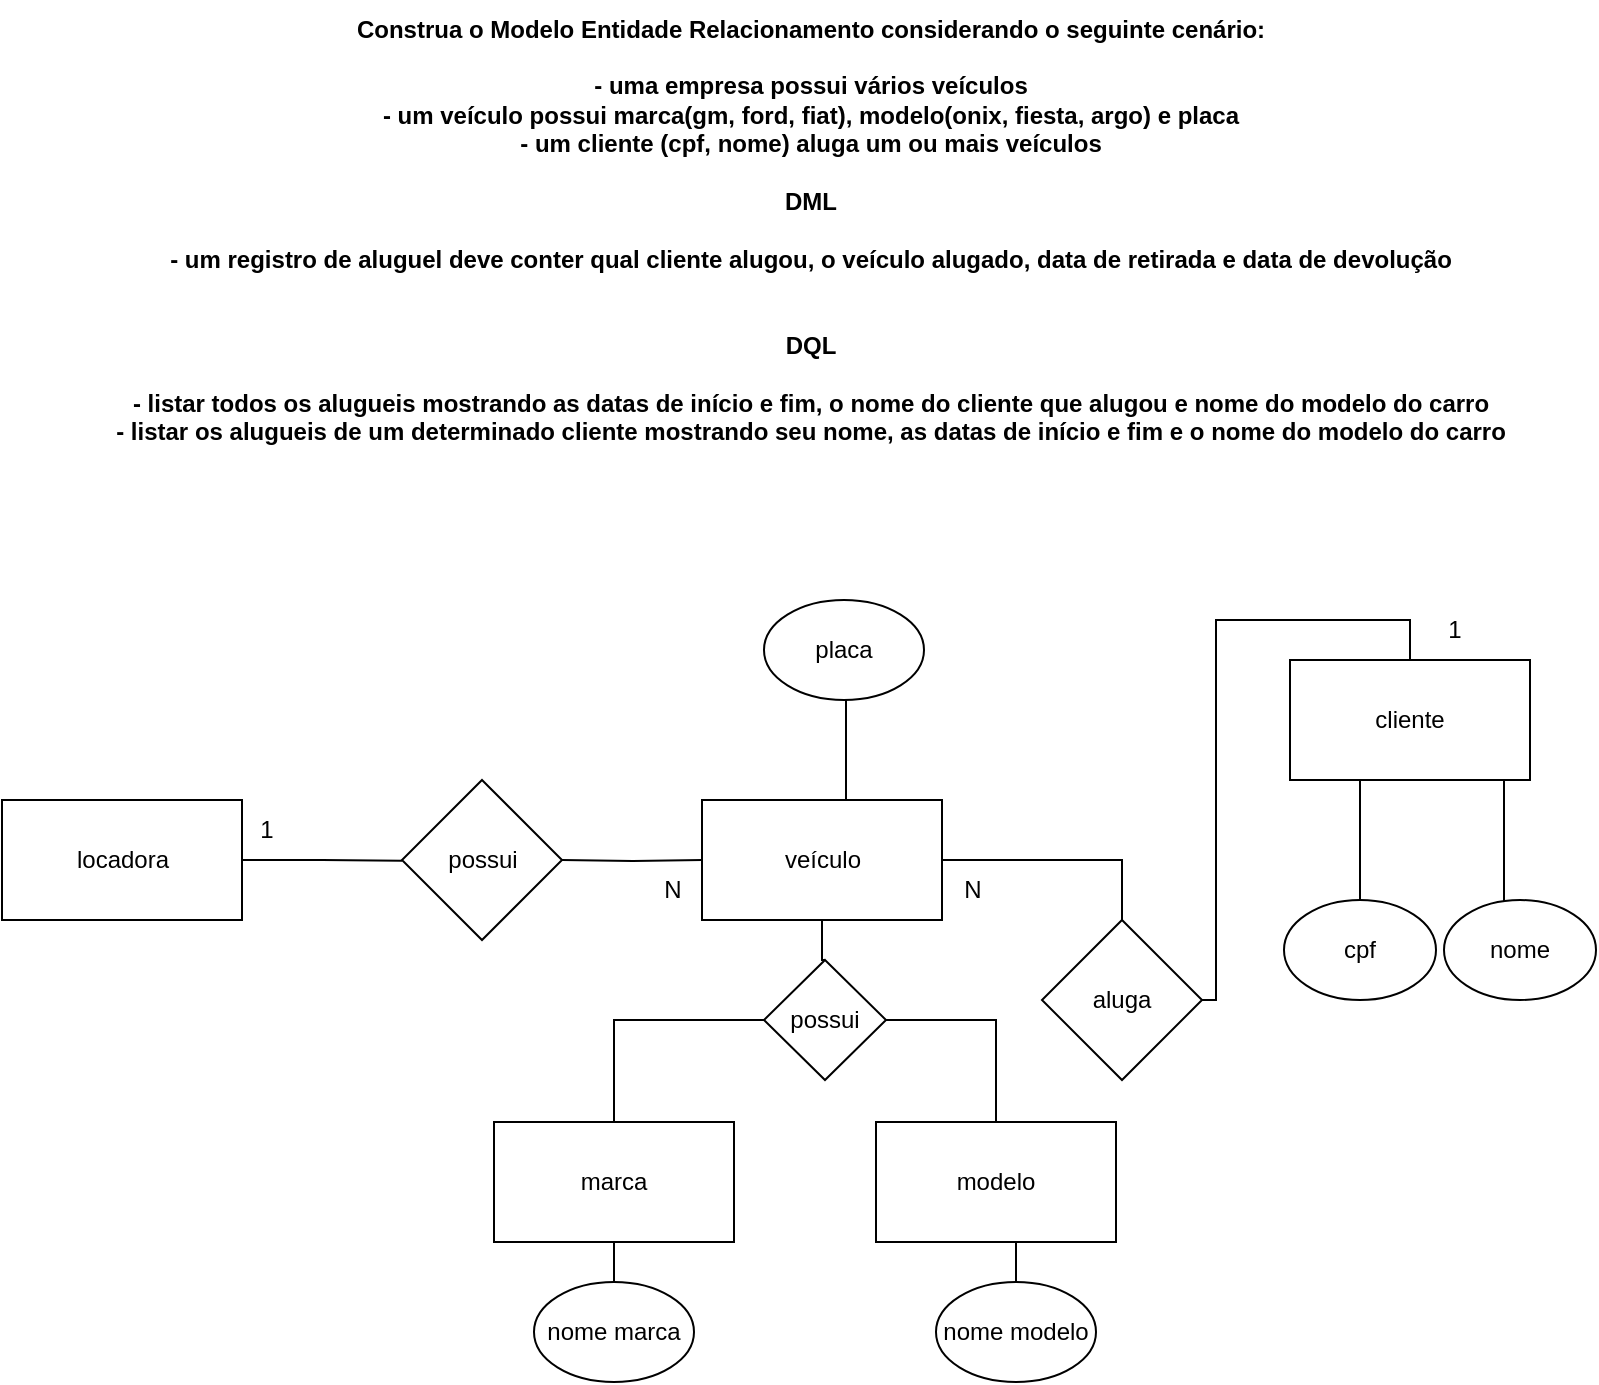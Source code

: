 <mxfile version="21.6.5" type="device">
  <diagram name="Página-1" id="32gP1rwj8Ow81AT_pFUl">
    <mxGraphModel dx="903" dy="864" grid="1" gridSize="10" guides="1" tooltips="1" connect="1" arrows="1" fold="1" page="1" pageScale="1" pageWidth="827" pageHeight="1169" math="0" shadow="0">
      <root>
        <mxCell id="0" />
        <mxCell id="1" parent="0" />
        <mxCell id="RTwn7rUxL_76YXAE0_zD-1" value="&lt;div&gt;&lt;b&gt;Construa o Modelo Entidade Relacionamento considerando o seguinte cenário:&lt;/b&gt;&lt;/div&gt;&lt;div&gt;&lt;b&gt;&lt;br&gt;&lt;/b&gt;&lt;/div&gt;&lt;div&gt;&lt;b&gt;- uma empresa possui vários veículos&lt;/b&gt;&lt;/div&gt;&lt;div&gt;&lt;b&gt;- um veículo possui marca(gm, ford, fiat), modelo(onix, fiesta, argo) e placa&lt;/b&gt;&lt;/div&gt;&lt;div&gt;&lt;b&gt;- um cliente (cpf, nome) aluga um ou mais veículos&lt;/b&gt;&lt;/div&gt;&lt;div&gt;&lt;b&gt;&lt;br&gt;&lt;/b&gt;&lt;/div&gt;&lt;div&gt;&lt;b&gt;DML&lt;/b&gt;&lt;/div&gt;&lt;div&gt;&lt;b&gt;&lt;br&gt;&lt;/b&gt;&lt;/div&gt;&lt;div&gt;&lt;b&gt;- um registro de aluguel deve conter qual cliente alugou, o veículo alugado, data de retirada e data de devolução&lt;/b&gt;&lt;/div&gt;&lt;div&gt;&lt;b&gt;&lt;br&gt;&lt;/b&gt;&lt;/div&gt;&lt;div&gt;&lt;b&gt;&lt;br&gt;&lt;/b&gt;&lt;/div&gt;&lt;div&gt;&lt;b&gt;DQL&lt;/b&gt;&lt;/div&gt;&lt;div&gt;&lt;b&gt;&lt;br&gt;&lt;/b&gt;&lt;/div&gt;&lt;div&gt;&lt;b&gt;- listar todos os alugueis mostrando as datas de início e fim, o nome do cliente que alugou e nome do modelo do carro&lt;/b&gt;&lt;/div&gt;&lt;div&gt;&lt;b&gt;- listar os alugueis de um determinado cliente mostrando seu nome, as datas de início e fim e o nome do modelo do carro&lt;/b&gt;&lt;/div&gt;" style="text;html=1;align=center;verticalAlign=middle;resizable=0;points=[];autosize=1;strokeColor=none;fillColor=none;" parent="1" vertex="1">
          <mxGeometry x="53" y="400" width="720" height="230" as="geometry" />
        </mxCell>
        <mxCell id="RTwn7rUxL_76YXAE0_zD-7" value="" style="group" parent="1" vertex="1" connectable="0">
          <mxGeometry x="9" y="800" width="120" height="60" as="geometry" />
        </mxCell>
        <mxCell id="RTwn7rUxL_76YXAE0_zD-19" style="edgeStyle=orthogonalEdgeStyle;rounded=0;orthogonalLoop=1;jettySize=auto;html=1;exitX=1;exitY=0.5;exitDx=0;exitDy=0;endArrow=none;endFill=0;" parent="RTwn7rUxL_76YXAE0_zD-7" source="RTwn7rUxL_76YXAE0_zD-2" edge="1">
          <mxGeometry relative="1" as="geometry">
            <mxPoint x="200" y="30.353" as="targetPoint" />
          </mxGeometry>
        </mxCell>
        <mxCell id="RTwn7rUxL_76YXAE0_zD-2" value="" style="rounded=0;whiteSpace=wrap;html=1;" parent="RTwn7rUxL_76YXAE0_zD-7" vertex="1">
          <mxGeometry width="120" height="60" as="geometry" />
        </mxCell>
        <mxCell id="RTwn7rUxL_76YXAE0_zD-3" value="locadora" style="text;html=1;align=center;verticalAlign=middle;resizable=0;points=[];autosize=1;strokeColor=none;fillColor=none;" parent="RTwn7rUxL_76YXAE0_zD-7" vertex="1">
          <mxGeometry x="25" y="15" width="70" height="30" as="geometry" />
        </mxCell>
        <mxCell id="RTwn7rUxL_76YXAE0_zD-8" value="" style="group" parent="1" vertex="1" connectable="0">
          <mxGeometry x="209" y="790" width="80" height="80" as="geometry" />
        </mxCell>
        <mxCell id="RTwn7rUxL_76YXAE0_zD-5" value="" style="rhombus;whiteSpace=wrap;html=1;" parent="RTwn7rUxL_76YXAE0_zD-8" vertex="1">
          <mxGeometry width="80" height="80" as="geometry" />
        </mxCell>
        <mxCell id="RTwn7rUxL_76YXAE0_zD-6" value="possui" style="text;html=1;align=center;verticalAlign=middle;resizable=0;points=[];autosize=1;strokeColor=none;fillColor=none;" parent="RTwn7rUxL_76YXAE0_zD-8" vertex="1">
          <mxGeometry x="10" y="25" width="60" height="30" as="geometry" />
        </mxCell>
        <mxCell id="RTwn7rUxL_76YXAE0_zD-11" value="" style="group" parent="1" vertex="1" connectable="0">
          <mxGeometry x="359" y="800" width="120" height="60" as="geometry" />
        </mxCell>
        <mxCell id="RTwn7rUxL_76YXAE0_zD-9" value="" style="rounded=0;whiteSpace=wrap;html=1;" parent="RTwn7rUxL_76YXAE0_zD-11" vertex="1">
          <mxGeometry width="120" height="60" as="geometry" />
        </mxCell>
        <mxCell id="RTwn7rUxL_76YXAE0_zD-10" value="veículo" style="text;html=1;align=center;verticalAlign=middle;resizable=0;points=[];autosize=1;strokeColor=none;fillColor=none;" parent="RTwn7rUxL_76YXAE0_zD-11" vertex="1">
          <mxGeometry x="30" y="15" width="60" height="30" as="geometry" />
        </mxCell>
        <mxCell id="RTwn7rUxL_76YXAE0_zD-14" value="placa" style="ellipse;whiteSpace=wrap;html=1;" parent="1" vertex="1">
          <mxGeometry x="390" y="700" width="80" height="50" as="geometry" />
        </mxCell>
        <mxCell id="RTwn7rUxL_76YXAE0_zD-17" style="edgeStyle=orthogonalEdgeStyle;rounded=0;orthogonalLoop=1;jettySize=auto;html=1;entryX=0.5;entryY=1;entryDx=0;entryDy=0;endArrow=none;endFill=0;" parent="1" edge="1">
          <mxGeometry relative="1" as="geometry">
            <mxPoint x="419" y="800" as="sourcePoint" />
            <Array as="points">
              <mxPoint x="419" y="800" />
              <mxPoint x="431" y="800" />
            </Array>
            <mxPoint x="431" y="750" as="targetPoint" />
          </mxGeometry>
        </mxCell>
        <mxCell id="RTwn7rUxL_76YXAE0_zD-20" style="edgeStyle=orthogonalEdgeStyle;rounded=0;orthogonalLoop=1;jettySize=auto;html=1;entryX=0;entryY=0.5;entryDx=0;entryDy=0;endArrow=none;endFill=0;" parent="1" target="RTwn7rUxL_76YXAE0_zD-9" edge="1">
          <mxGeometry relative="1" as="geometry">
            <mxPoint x="289" y="830" as="sourcePoint" />
          </mxGeometry>
        </mxCell>
        <mxCell id="RTwn7rUxL_76YXAE0_zD-30" style="edgeStyle=orthogonalEdgeStyle;rounded=0;orthogonalLoop=1;jettySize=auto;html=1;exitX=0.5;exitY=0;exitDx=0;exitDy=0;entryX=1;entryY=0.5;entryDx=0;entryDy=0;endArrow=none;endFill=0;" parent="1" source="RTwn7rUxL_76YXAE0_zD-24" target="RTwn7rUxL_76YXAE0_zD-25" edge="1">
          <mxGeometry relative="1" as="geometry">
            <Array as="points">
              <mxPoint x="713" y="710" />
              <mxPoint x="616" y="710" />
              <mxPoint x="616" y="900" />
            </Array>
          </mxGeometry>
        </mxCell>
        <mxCell id="RTwn7rUxL_76YXAE0_zD-24" value="cliente" style="rounded=0;whiteSpace=wrap;html=1;" parent="1" vertex="1">
          <mxGeometry x="653" y="730" width="120" height="60" as="geometry" />
        </mxCell>
        <mxCell id="RTwn7rUxL_76YXAE0_zD-31" style="edgeStyle=orthogonalEdgeStyle;rounded=0;orthogonalLoop=1;jettySize=auto;html=1;entryX=1;entryY=0.5;entryDx=0;entryDy=0;endArrow=none;endFill=0;" parent="1" source="RTwn7rUxL_76YXAE0_zD-25" target="RTwn7rUxL_76YXAE0_zD-9" edge="1">
          <mxGeometry relative="1" as="geometry">
            <Array as="points">
              <mxPoint x="569" y="830" />
            </Array>
          </mxGeometry>
        </mxCell>
        <mxCell id="RTwn7rUxL_76YXAE0_zD-25" value="aluga" style="rhombus;whiteSpace=wrap;html=1;" parent="1" vertex="1">
          <mxGeometry x="529" y="860" width="80" height="80" as="geometry" />
        </mxCell>
        <mxCell id="RTwn7rUxL_76YXAE0_zD-28" style="edgeStyle=orthogonalEdgeStyle;rounded=0;orthogonalLoop=1;jettySize=auto;html=1;exitX=0.5;exitY=0;exitDx=0;exitDy=0;entryX=0.25;entryY=1;entryDx=0;entryDy=0;endArrow=none;endFill=0;" parent="1" source="RTwn7rUxL_76YXAE0_zD-26" target="RTwn7rUxL_76YXAE0_zD-24" edge="1">
          <mxGeometry relative="1" as="geometry">
            <Array as="points">
              <mxPoint x="688" y="790" />
            </Array>
          </mxGeometry>
        </mxCell>
        <mxCell id="RTwn7rUxL_76YXAE0_zD-26" value="cpf" style="ellipse;whiteSpace=wrap;html=1;" parent="1" vertex="1">
          <mxGeometry x="650" y="850" width="76" height="50" as="geometry" />
        </mxCell>
        <mxCell id="RTwn7rUxL_76YXAE0_zD-29" style="edgeStyle=orthogonalEdgeStyle;rounded=0;orthogonalLoop=1;jettySize=auto;html=1;entryX=1;entryY=0.5;entryDx=0;entryDy=0;endArrow=none;endFill=0;" parent="1" source="RTwn7rUxL_76YXAE0_zD-27" target="RTwn7rUxL_76YXAE0_zD-24" edge="1">
          <mxGeometry relative="1" as="geometry">
            <Array as="points">
              <mxPoint x="760" y="790" />
              <mxPoint x="773" y="790" />
            </Array>
          </mxGeometry>
        </mxCell>
        <mxCell id="RTwn7rUxL_76YXAE0_zD-27" value="nome" style="ellipse;whiteSpace=wrap;html=1;" parent="1" vertex="1">
          <mxGeometry x="730" y="850" width="76" height="50" as="geometry" />
        </mxCell>
        <mxCell id="RTwn7rUxL_76YXAE0_zD-32" value="1" style="text;html=1;align=center;verticalAlign=middle;resizable=0;points=[];autosize=1;strokeColor=none;fillColor=none;" parent="1" vertex="1">
          <mxGeometry x="126" y="800" width="30" height="30" as="geometry" />
        </mxCell>
        <mxCell id="RTwn7rUxL_76YXAE0_zD-33" value="N" style="text;html=1;align=center;verticalAlign=middle;resizable=0;points=[];autosize=1;strokeColor=none;fillColor=none;" parent="1" vertex="1">
          <mxGeometry x="329" y="830" width="30" height="30" as="geometry" />
        </mxCell>
        <mxCell id="RTwn7rUxL_76YXAE0_zD-34" value="N" style="text;html=1;align=center;verticalAlign=middle;resizable=0;points=[];autosize=1;strokeColor=none;fillColor=none;" parent="1" vertex="1">
          <mxGeometry x="479" y="830" width="30" height="30" as="geometry" />
        </mxCell>
        <mxCell id="RTwn7rUxL_76YXAE0_zD-35" value="1" style="text;html=1;align=center;verticalAlign=middle;resizable=0;points=[];autosize=1;strokeColor=none;fillColor=none;" parent="1" vertex="1">
          <mxGeometry x="720" y="700" width="30" height="30" as="geometry" />
        </mxCell>
        <mxCell id="YasK0nrGq2vCX-96jS8V-7" value="" style="group" vertex="1" connectable="0" parent="1">
          <mxGeometry x="255" y="961" width="311" height="130" as="geometry" />
        </mxCell>
        <mxCell id="YasK0nrGq2vCX-96jS8V-1" value="marca" style="rounded=0;whiteSpace=wrap;html=1;" vertex="1" parent="YasK0nrGq2vCX-96jS8V-7">
          <mxGeometry width="120" height="60" as="geometry" />
        </mxCell>
        <mxCell id="YasK0nrGq2vCX-96jS8V-2" value="modelo" style="rounded=0;whiteSpace=wrap;html=1;" vertex="1" parent="YasK0nrGq2vCX-96jS8V-7">
          <mxGeometry x="191" width="120" height="60" as="geometry" />
        </mxCell>
        <mxCell id="YasK0nrGq2vCX-96jS8V-5" style="edgeStyle=orthogonalEdgeStyle;rounded=0;orthogonalLoop=1;jettySize=auto;html=1;exitX=0.5;exitY=0;exitDx=0;exitDy=0;entryX=0.5;entryY=1;entryDx=0;entryDy=0;endArrow=none;endFill=0;" edge="1" parent="YasK0nrGq2vCX-96jS8V-7" source="YasK0nrGq2vCX-96jS8V-3" target="YasK0nrGq2vCX-96jS8V-1">
          <mxGeometry relative="1" as="geometry" />
        </mxCell>
        <mxCell id="YasK0nrGq2vCX-96jS8V-3" value="nome marca" style="ellipse;whiteSpace=wrap;html=1;" vertex="1" parent="YasK0nrGq2vCX-96jS8V-7">
          <mxGeometry x="20" y="80" width="80" height="50" as="geometry" />
        </mxCell>
        <mxCell id="YasK0nrGq2vCX-96jS8V-6" style="edgeStyle=orthogonalEdgeStyle;rounded=0;orthogonalLoop=1;jettySize=auto;html=1;exitX=0.5;exitY=0;exitDx=0;exitDy=0;endArrow=none;endFill=0;" edge="1" parent="YasK0nrGq2vCX-96jS8V-7" source="YasK0nrGq2vCX-96jS8V-4">
          <mxGeometry relative="1" as="geometry">
            <mxPoint x="261" y="60" as="targetPoint" />
          </mxGeometry>
        </mxCell>
        <mxCell id="YasK0nrGq2vCX-96jS8V-4" value="nome modelo" style="ellipse;whiteSpace=wrap;html=1;" vertex="1" parent="YasK0nrGq2vCX-96jS8V-7">
          <mxGeometry x="221" y="80" width="80" height="50" as="geometry" />
        </mxCell>
        <mxCell id="YasK0nrGq2vCX-96jS8V-11" style="edgeStyle=orthogonalEdgeStyle;rounded=0;orthogonalLoop=1;jettySize=auto;html=1;exitX=0.5;exitY=0;exitDx=0;exitDy=0;entryX=0.5;entryY=1;entryDx=0;entryDy=0;endArrow=none;endFill=0;" edge="1" parent="1" source="YasK0nrGq2vCX-96jS8V-8" target="RTwn7rUxL_76YXAE0_zD-9">
          <mxGeometry relative="1" as="geometry" />
        </mxCell>
        <mxCell id="YasK0nrGq2vCX-96jS8V-8" value="possui" style="rhombus;whiteSpace=wrap;html=1;" vertex="1" parent="1">
          <mxGeometry x="390" y="880" width="61" height="60" as="geometry" />
        </mxCell>
        <mxCell id="YasK0nrGq2vCX-96jS8V-9" style="edgeStyle=orthogonalEdgeStyle;rounded=0;orthogonalLoop=1;jettySize=auto;html=1;exitX=0.5;exitY=0;exitDx=0;exitDy=0;entryX=0;entryY=0.5;entryDx=0;entryDy=0;endArrow=none;endFill=0;" edge="1" parent="1" source="YasK0nrGq2vCX-96jS8V-1" target="YasK0nrGq2vCX-96jS8V-8">
          <mxGeometry relative="1" as="geometry" />
        </mxCell>
        <mxCell id="YasK0nrGq2vCX-96jS8V-10" style="edgeStyle=orthogonalEdgeStyle;rounded=0;orthogonalLoop=1;jettySize=auto;html=1;exitX=0.5;exitY=0;exitDx=0;exitDy=0;entryX=1;entryY=0.5;entryDx=0;entryDy=0;endArrow=none;endFill=0;" edge="1" parent="1" source="YasK0nrGq2vCX-96jS8V-2" target="YasK0nrGq2vCX-96jS8V-8">
          <mxGeometry relative="1" as="geometry" />
        </mxCell>
      </root>
    </mxGraphModel>
  </diagram>
</mxfile>
